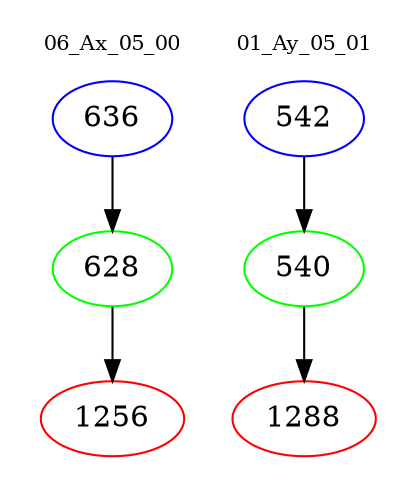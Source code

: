digraph{
subgraph cluster_0 {
color = white
label = "06_Ax_05_00";
fontsize=10;
T0_636 [label="636", color="blue"]
T0_636 -> T0_628 [color="black"]
T0_628 [label="628", color="green"]
T0_628 -> T0_1256 [color="black"]
T0_1256 [label="1256", color="red"]
}
subgraph cluster_1 {
color = white
label = "01_Ay_05_01";
fontsize=10;
T1_542 [label="542", color="blue"]
T1_542 -> T1_540 [color="black"]
T1_540 [label="540", color="green"]
T1_540 -> T1_1288 [color="black"]
T1_1288 [label="1288", color="red"]
}
}
